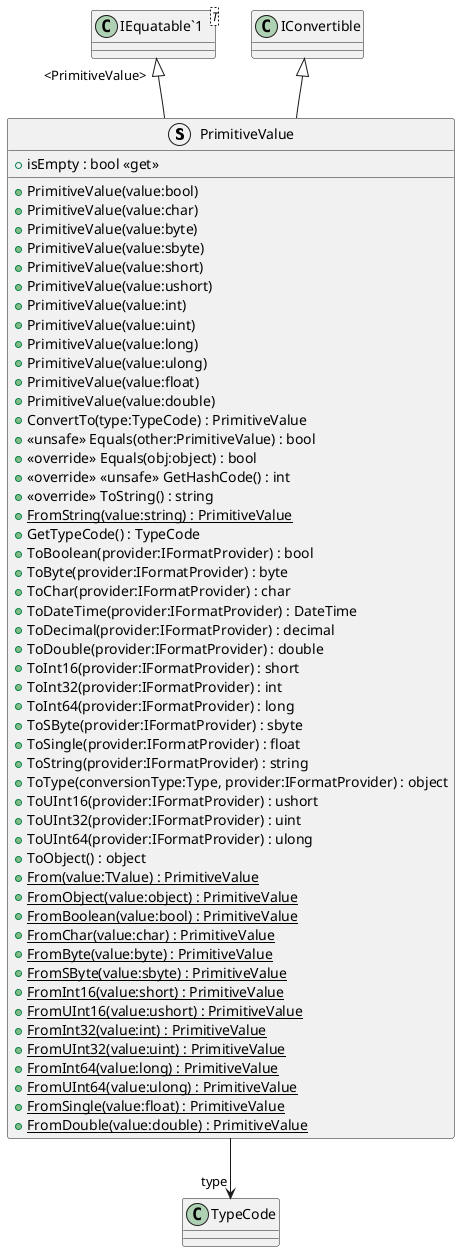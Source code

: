 @startuml
struct PrimitiveValue {
    + isEmpty : bool <<get>>
    + PrimitiveValue(value:bool)
    + PrimitiveValue(value:char)
    + PrimitiveValue(value:byte)
    + PrimitiveValue(value:sbyte)
    + PrimitiveValue(value:short)
    + PrimitiveValue(value:ushort)
    + PrimitiveValue(value:int)
    + PrimitiveValue(value:uint)
    + PrimitiveValue(value:long)
    + PrimitiveValue(value:ulong)
    + PrimitiveValue(value:float)
    + PrimitiveValue(value:double)
    + ConvertTo(type:TypeCode) : PrimitiveValue
    + <<unsafe>> Equals(other:PrimitiveValue) : bool
    + <<override>> Equals(obj:object) : bool
    + <<override>> <<unsafe>> GetHashCode() : int
    + <<override>> ToString() : string
    + {static} FromString(value:string) : PrimitiveValue
    + GetTypeCode() : TypeCode
    + ToBoolean(provider:IFormatProvider) : bool
    + ToByte(provider:IFormatProvider) : byte
    + ToChar(provider:IFormatProvider) : char
    + ToDateTime(provider:IFormatProvider) : DateTime
    + ToDecimal(provider:IFormatProvider) : decimal
    + ToDouble(provider:IFormatProvider) : double
    + ToInt16(provider:IFormatProvider) : short
    + ToInt32(provider:IFormatProvider) : int
    + ToInt64(provider:IFormatProvider) : long
    + ToSByte(provider:IFormatProvider) : sbyte
    + ToSingle(provider:IFormatProvider) : float
    + ToString(provider:IFormatProvider) : string
    + ToType(conversionType:Type, provider:IFormatProvider) : object
    + ToUInt16(provider:IFormatProvider) : ushort
    + ToUInt32(provider:IFormatProvider) : uint
    + ToUInt64(provider:IFormatProvider) : ulong
    + ToObject() : object
    + {static} From(value:TValue) : PrimitiveValue
    + {static} FromObject(value:object) : PrimitiveValue
    + {static} FromBoolean(value:bool) : PrimitiveValue
    + {static} FromChar(value:char) : PrimitiveValue
    + {static} FromByte(value:byte) : PrimitiveValue
    + {static} FromSByte(value:sbyte) : PrimitiveValue
    + {static} FromInt16(value:short) : PrimitiveValue
    + {static} FromUInt16(value:ushort) : PrimitiveValue
    + {static} FromInt32(value:int) : PrimitiveValue
    + {static} FromUInt32(value:uint) : PrimitiveValue
    + {static} FromInt64(value:long) : PrimitiveValue
    + {static} FromUInt64(value:ulong) : PrimitiveValue
    + {static} FromSingle(value:float) : PrimitiveValue
    + {static} FromDouble(value:double) : PrimitiveValue
}
class "IEquatable`1"<T> {
}
"IEquatable`1" "<PrimitiveValue>" <|-- PrimitiveValue
IConvertible <|-- PrimitiveValue
PrimitiveValue --> "type" TypeCode
@enduml
